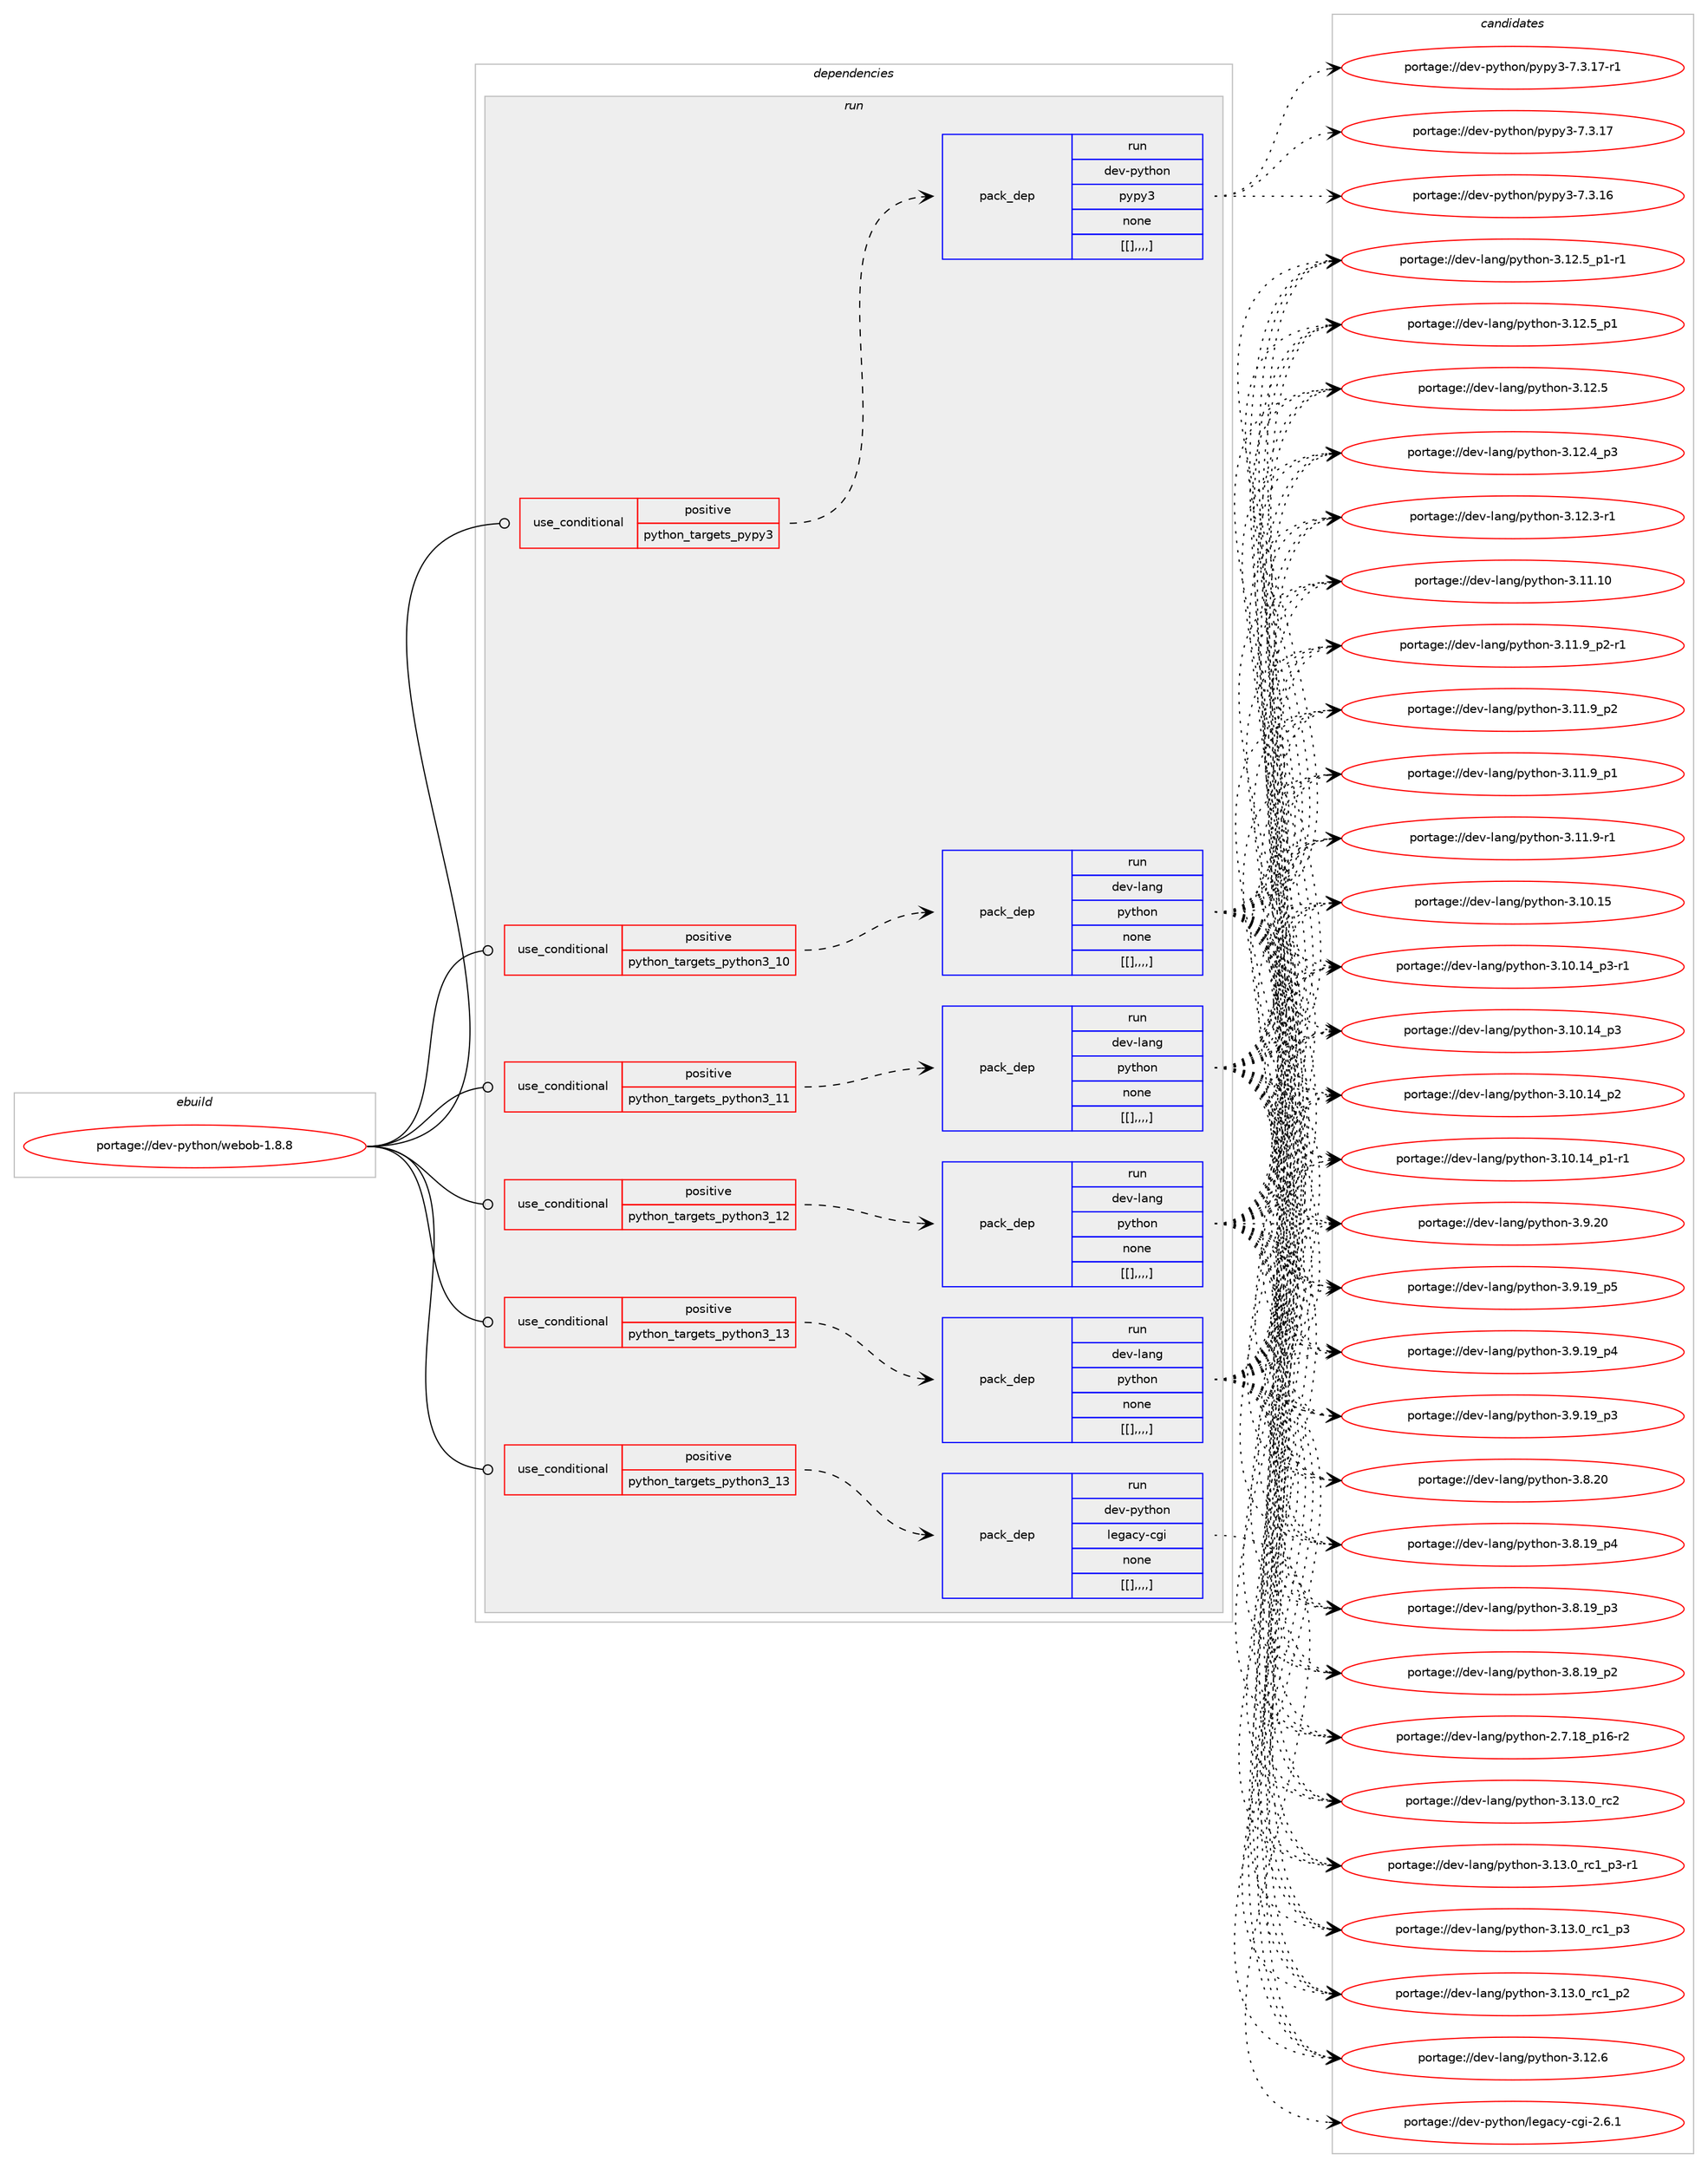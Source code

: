 digraph prolog {

# *************
# Graph options
# *************

newrank=true;
concentrate=true;
compound=true;
graph [rankdir=LR,fontname=Helvetica,fontsize=10,ranksep=1.5];#, ranksep=2.5, nodesep=0.2];
edge  [arrowhead=vee];
node  [fontname=Helvetica,fontsize=10];

# **********
# The ebuild
# **********

subgraph cluster_leftcol {
color=gray;
label=<<i>ebuild</i>>;
id [label="portage://dev-python/webob-1.8.8", color=red, width=4, href="../dev-python/webob-1.8.8.svg"];
}

# ****************
# The dependencies
# ****************

subgraph cluster_midcol {
color=gray;
label=<<i>dependencies</i>>;
subgraph cluster_compile {
fillcolor="#eeeeee";
style=filled;
label=<<i>compile</i>>;
}
subgraph cluster_compileandrun {
fillcolor="#eeeeee";
style=filled;
label=<<i>compile and run</i>>;
}
subgraph cluster_run {
fillcolor="#eeeeee";
style=filled;
label=<<i>run</i>>;
subgraph cond42224 {
dependency169625 [label=<<TABLE BORDER="0" CELLBORDER="1" CELLSPACING="0" CELLPADDING="4"><TR><TD ROWSPAN="3" CELLPADDING="10">use_conditional</TD></TR><TR><TD>positive</TD></TR><TR><TD>python_targets_pypy3</TD></TR></TABLE>>, shape=none, color=red];
subgraph pack126135 {
dependency169626 [label=<<TABLE BORDER="0" CELLBORDER="1" CELLSPACING="0" CELLPADDING="4" WIDTH="220"><TR><TD ROWSPAN="6" CELLPADDING="30">pack_dep</TD></TR><TR><TD WIDTH="110">run</TD></TR><TR><TD>dev-python</TD></TR><TR><TD>pypy3</TD></TR><TR><TD>none</TD></TR><TR><TD>[[],,,,]</TD></TR></TABLE>>, shape=none, color=blue];
}
dependency169625:e -> dependency169626:w [weight=20,style="dashed",arrowhead="vee"];
}
id:e -> dependency169625:w [weight=20,style="solid",arrowhead="odot"];
subgraph cond42225 {
dependency169627 [label=<<TABLE BORDER="0" CELLBORDER="1" CELLSPACING="0" CELLPADDING="4"><TR><TD ROWSPAN="3" CELLPADDING="10">use_conditional</TD></TR><TR><TD>positive</TD></TR><TR><TD>python_targets_python3_10</TD></TR></TABLE>>, shape=none, color=red];
subgraph pack126136 {
dependency169628 [label=<<TABLE BORDER="0" CELLBORDER="1" CELLSPACING="0" CELLPADDING="4" WIDTH="220"><TR><TD ROWSPAN="6" CELLPADDING="30">pack_dep</TD></TR><TR><TD WIDTH="110">run</TD></TR><TR><TD>dev-lang</TD></TR><TR><TD>python</TD></TR><TR><TD>none</TD></TR><TR><TD>[[],,,,]</TD></TR></TABLE>>, shape=none, color=blue];
}
dependency169627:e -> dependency169628:w [weight=20,style="dashed",arrowhead="vee"];
}
id:e -> dependency169627:w [weight=20,style="solid",arrowhead="odot"];
subgraph cond42226 {
dependency169629 [label=<<TABLE BORDER="0" CELLBORDER="1" CELLSPACING="0" CELLPADDING="4"><TR><TD ROWSPAN="3" CELLPADDING="10">use_conditional</TD></TR><TR><TD>positive</TD></TR><TR><TD>python_targets_python3_11</TD></TR></TABLE>>, shape=none, color=red];
subgraph pack126137 {
dependency169630 [label=<<TABLE BORDER="0" CELLBORDER="1" CELLSPACING="0" CELLPADDING="4" WIDTH="220"><TR><TD ROWSPAN="6" CELLPADDING="30">pack_dep</TD></TR><TR><TD WIDTH="110">run</TD></TR><TR><TD>dev-lang</TD></TR><TR><TD>python</TD></TR><TR><TD>none</TD></TR><TR><TD>[[],,,,]</TD></TR></TABLE>>, shape=none, color=blue];
}
dependency169629:e -> dependency169630:w [weight=20,style="dashed",arrowhead="vee"];
}
id:e -> dependency169629:w [weight=20,style="solid",arrowhead="odot"];
subgraph cond42227 {
dependency169631 [label=<<TABLE BORDER="0" CELLBORDER="1" CELLSPACING="0" CELLPADDING="4"><TR><TD ROWSPAN="3" CELLPADDING="10">use_conditional</TD></TR><TR><TD>positive</TD></TR><TR><TD>python_targets_python3_12</TD></TR></TABLE>>, shape=none, color=red];
subgraph pack126138 {
dependency169632 [label=<<TABLE BORDER="0" CELLBORDER="1" CELLSPACING="0" CELLPADDING="4" WIDTH="220"><TR><TD ROWSPAN="6" CELLPADDING="30">pack_dep</TD></TR><TR><TD WIDTH="110">run</TD></TR><TR><TD>dev-lang</TD></TR><TR><TD>python</TD></TR><TR><TD>none</TD></TR><TR><TD>[[],,,,]</TD></TR></TABLE>>, shape=none, color=blue];
}
dependency169631:e -> dependency169632:w [weight=20,style="dashed",arrowhead="vee"];
}
id:e -> dependency169631:w [weight=20,style="solid",arrowhead="odot"];
subgraph cond42228 {
dependency169633 [label=<<TABLE BORDER="0" CELLBORDER="1" CELLSPACING="0" CELLPADDING="4"><TR><TD ROWSPAN="3" CELLPADDING="10">use_conditional</TD></TR><TR><TD>positive</TD></TR><TR><TD>python_targets_python3_13</TD></TR></TABLE>>, shape=none, color=red];
subgraph pack126139 {
dependency169634 [label=<<TABLE BORDER="0" CELLBORDER="1" CELLSPACING="0" CELLPADDING="4" WIDTH="220"><TR><TD ROWSPAN="6" CELLPADDING="30">pack_dep</TD></TR><TR><TD WIDTH="110">run</TD></TR><TR><TD>dev-lang</TD></TR><TR><TD>python</TD></TR><TR><TD>none</TD></TR><TR><TD>[[],,,,]</TD></TR></TABLE>>, shape=none, color=blue];
}
dependency169633:e -> dependency169634:w [weight=20,style="dashed",arrowhead="vee"];
}
id:e -> dependency169633:w [weight=20,style="solid",arrowhead="odot"];
subgraph cond42229 {
dependency169635 [label=<<TABLE BORDER="0" CELLBORDER="1" CELLSPACING="0" CELLPADDING="4"><TR><TD ROWSPAN="3" CELLPADDING="10">use_conditional</TD></TR><TR><TD>positive</TD></TR><TR><TD>python_targets_python3_13</TD></TR></TABLE>>, shape=none, color=red];
subgraph pack126140 {
dependency169636 [label=<<TABLE BORDER="0" CELLBORDER="1" CELLSPACING="0" CELLPADDING="4" WIDTH="220"><TR><TD ROWSPAN="6" CELLPADDING="30">pack_dep</TD></TR><TR><TD WIDTH="110">run</TD></TR><TR><TD>dev-python</TD></TR><TR><TD>legacy-cgi</TD></TR><TR><TD>none</TD></TR><TR><TD>[[],,,,]</TD></TR></TABLE>>, shape=none, color=blue];
}
dependency169635:e -> dependency169636:w [weight=20,style="dashed",arrowhead="vee"];
}
id:e -> dependency169635:w [weight=20,style="solid",arrowhead="odot"];
}
}

# **************
# The candidates
# **************

subgraph cluster_choices {
rank=same;
color=gray;
label=<<i>candidates</i>>;

subgraph choice126135 {
color=black;
nodesep=1;
choice100101118451121211161041111104711212111212151455546514649554511449 [label="portage://dev-python/pypy3-7.3.17-r1", color=red, width=4,href="../dev-python/pypy3-7.3.17-r1.svg"];
choice10010111845112121116104111110471121211121215145554651464955 [label="portage://dev-python/pypy3-7.3.17", color=red, width=4,href="../dev-python/pypy3-7.3.17.svg"];
choice10010111845112121116104111110471121211121215145554651464954 [label="portage://dev-python/pypy3-7.3.16", color=red, width=4,href="../dev-python/pypy3-7.3.16.svg"];
dependency169626:e -> choice100101118451121211161041111104711212111212151455546514649554511449:w [style=dotted,weight="100"];
dependency169626:e -> choice10010111845112121116104111110471121211121215145554651464955:w [style=dotted,weight="100"];
dependency169626:e -> choice10010111845112121116104111110471121211121215145554651464954:w [style=dotted,weight="100"];
}
subgraph choice126136 {
color=black;
nodesep=1;
choice10010111845108971101034711212111610411111045514649514648951149950 [label="portage://dev-lang/python-3.13.0_rc2", color=red, width=4,href="../dev-lang/python-3.13.0_rc2.svg"];
choice1001011184510897110103471121211161041111104551464951464895114994995112514511449 [label="portage://dev-lang/python-3.13.0_rc1_p3-r1", color=red, width=4,href="../dev-lang/python-3.13.0_rc1_p3-r1.svg"];
choice100101118451089711010347112121116104111110455146495146489511499499511251 [label="portage://dev-lang/python-3.13.0_rc1_p3", color=red, width=4,href="../dev-lang/python-3.13.0_rc1_p3.svg"];
choice100101118451089711010347112121116104111110455146495146489511499499511250 [label="portage://dev-lang/python-3.13.0_rc1_p2", color=red, width=4,href="../dev-lang/python-3.13.0_rc1_p2.svg"];
choice10010111845108971101034711212111610411111045514649504654 [label="portage://dev-lang/python-3.12.6", color=red, width=4,href="../dev-lang/python-3.12.6.svg"];
choice1001011184510897110103471121211161041111104551464950465395112494511449 [label="portage://dev-lang/python-3.12.5_p1-r1", color=red, width=4,href="../dev-lang/python-3.12.5_p1-r1.svg"];
choice100101118451089711010347112121116104111110455146495046539511249 [label="portage://dev-lang/python-3.12.5_p1", color=red, width=4,href="../dev-lang/python-3.12.5_p1.svg"];
choice10010111845108971101034711212111610411111045514649504653 [label="portage://dev-lang/python-3.12.5", color=red, width=4,href="../dev-lang/python-3.12.5.svg"];
choice100101118451089711010347112121116104111110455146495046529511251 [label="portage://dev-lang/python-3.12.4_p3", color=red, width=4,href="../dev-lang/python-3.12.4_p3.svg"];
choice100101118451089711010347112121116104111110455146495046514511449 [label="portage://dev-lang/python-3.12.3-r1", color=red, width=4,href="../dev-lang/python-3.12.3-r1.svg"];
choice1001011184510897110103471121211161041111104551464949464948 [label="portage://dev-lang/python-3.11.10", color=red, width=4,href="../dev-lang/python-3.11.10.svg"];
choice1001011184510897110103471121211161041111104551464949465795112504511449 [label="portage://dev-lang/python-3.11.9_p2-r1", color=red, width=4,href="../dev-lang/python-3.11.9_p2-r1.svg"];
choice100101118451089711010347112121116104111110455146494946579511250 [label="portage://dev-lang/python-3.11.9_p2", color=red, width=4,href="../dev-lang/python-3.11.9_p2.svg"];
choice100101118451089711010347112121116104111110455146494946579511249 [label="portage://dev-lang/python-3.11.9_p1", color=red, width=4,href="../dev-lang/python-3.11.9_p1.svg"];
choice100101118451089711010347112121116104111110455146494946574511449 [label="portage://dev-lang/python-3.11.9-r1", color=red, width=4,href="../dev-lang/python-3.11.9-r1.svg"];
choice1001011184510897110103471121211161041111104551464948464953 [label="portage://dev-lang/python-3.10.15", color=red, width=4,href="../dev-lang/python-3.10.15.svg"];
choice100101118451089711010347112121116104111110455146494846495295112514511449 [label="portage://dev-lang/python-3.10.14_p3-r1", color=red, width=4,href="../dev-lang/python-3.10.14_p3-r1.svg"];
choice10010111845108971101034711212111610411111045514649484649529511251 [label="portage://dev-lang/python-3.10.14_p3", color=red, width=4,href="../dev-lang/python-3.10.14_p3.svg"];
choice10010111845108971101034711212111610411111045514649484649529511250 [label="portage://dev-lang/python-3.10.14_p2", color=red, width=4,href="../dev-lang/python-3.10.14_p2.svg"];
choice100101118451089711010347112121116104111110455146494846495295112494511449 [label="portage://dev-lang/python-3.10.14_p1-r1", color=red, width=4,href="../dev-lang/python-3.10.14_p1-r1.svg"];
choice10010111845108971101034711212111610411111045514657465048 [label="portage://dev-lang/python-3.9.20", color=red, width=4,href="../dev-lang/python-3.9.20.svg"];
choice100101118451089711010347112121116104111110455146574649579511253 [label="portage://dev-lang/python-3.9.19_p5", color=red, width=4,href="../dev-lang/python-3.9.19_p5.svg"];
choice100101118451089711010347112121116104111110455146574649579511252 [label="portage://dev-lang/python-3.9.19_p4", color=red, width=4,href="../dev-lang/python-3.9.19_p4.svg"];
choice100101118451089711010347112121116104111110455146574649579511251 [label="portage://dev-lang/python-3.9.19_p3", color=red, width=4,href="../dev-lang/python-3.9.19_p3.svg"];
choice10010111845108971101034711212111610411111045514656465048 [label="portage://dev-lang/python-3.8.20", color=red, width=4,href="../dev-lang/python-3.8.20.svg"];
choice100101118451089711010347112121116104111110455146564649579511252 [label="portage://dev-lang/python-3.8.19_p4", color=red, width=4,href="../dev-lang/python-3.8.19_p4.svg"];
choice100101118451089711010347112121116104111110455146564649579511251 [label="portage://dev-lang/python-3.8.19_p3", color=red, width=4,href="../dev-lang/python-3.8.19_p3.svg"];
choice100101118451089711010347112121116104111110455146564649579511250 [label="portage://dev-lang/python-3.8.19_p2", color=red, width=4,href="../dev-lang/python-3.8.19_p2.svg"];
choice100101118451089711010347112121116104111110455046554649569511249544511450 [label="portage://dev-lang/python-2.7.18_p16-r2", color=red, width=4,href="../dev-lang/python-2.7.18_p16-r2.svg"];
dependency169628:e -> choice10010111845108971101034711212111610411111045514649514648951149950:w [style=dotted,weight="100"];
dependency169628:e -> choice1001011184510897110103471121211161041111104551464951464895114994995112514511449:w [style=dotted,weight="100"];
dependency169628:e -> choice100101118451089711010347112121116104111110455146495146489511499499511251:w [style=dotted,weight="100"];
dependency169628:e -> choice100101118451089711010347112121116104111110455146495146489511499499511250:w [style=dotted,weight="100"];
dependency169628:e -> choice10010111845108971101034711212111610411111045514649504654:w [style=dotted,weight="100"];
dependency169628:e -> choice1001011184510897110103471121211161041111104551464950465395112494511449:w [style=dotted,weight="100"];
dependency169628:e -> choice100101118451089711010347112121116104111110455146495046539511249:w [style=dotted,weight="100"];
dependency169628:e -> choice10010111845108971101034711212111610411111045514649504653:w [style=dotted,weight="100"];
dependency169628:e -> choice100101118451089711010347112121116104111110455146495046529511251:w [style=dotted,weight="100"];
dependency169628:e -> choice100101118451089711010347112121116104111110455146495046514511449:w [style=dotted,weight="100"];
dependency169628:e -> choice1001011184510897110103471121211161041111104551464949464948:w [style=dotted,weight="100"];
dependency169628:e -> choice1001011184510897110103471121211161041111104551464949465795112504511449:w [style=dotted,weight="100"];
dependency169628:e -> choice100101118451089711010347112121116104111110455146494946579511250:w [style=dotted,weight="100"];
dependency169628:e -> choice100101118451089711010347112121116104111110455146494946579511249:w [style=dotted,weight="100"];
dependency169628:e -> choice100101118451089711010347112121116104111110455146494946574511449:w [style=dotted,weight="100"];
dependency169628:e -> choice1001011184510897110103471121211161041111104551464948464953:w [style=dotted,weight="100"];
dependency169628:e -> choice100101118451089711010347112121116104111110455146494846495295112514511449:w [style=dotted,weight="100"];
dependency169628:e -> choice10010111845108971101034711212111610411111045514649484649529511251:w [style=dotted,weight="100"];
dependency169628:e -> choice10010111845108971101034711212111610411111045514649484649529511250:w [style=dotted,weight="100"];
dependency169628:e -> choice100101118451089711010347112121116104111110455146494846495295112494511449:w [style=dotted,weight="100"];
dependency169628:e -> choice10010111845108971101034711212111610411111045514657465048:w [style=dotted,weight="100"];
dependency169628:e -> choice100101118451089711010347112121116104111110455146574649579511253:w [style=dotted,weight="100"];
dependency169628:e -> choice100101118451089711010347112121116104111110455146574649579511252:w [style=dotted,weight="100"];
dependency169628:e -> choice100101118451089711010347112121116104111110455146574649579511251:w [style=dotted,weight="100"];
dependency169628:e -> choice10010111845108971101034711212111610411111045514656465048:w [style=dotted,weight="100"];
dependency169628:e -> choice100101118451089711010347112121116104111110455146564649579511252:w [style=dotted,weight="100"];
dependency169628:e -> choice100101118451089711010347112121116104111110455146564649579511251:w [style=dotted,weight="100"];
dependency169628:e -> choice100101118451089711010347112121116104111110455146564649579511250:w [style=dotted,weight="100"];
dependency169628:e -> choice100101118451089711010347112121116104111110455046554649569511249544511450:w [style=dotted,weight="100"];
}
subgraph choice126137 {
color=black;
nodesep=1;
choice10010111845108971101034711212111610411111045514649514648951149950 [label="portage://dev-lang/python-3.13.0_rc2", color=red, width=4,href="../dev-lang/python-3.13.0_rc2.svg"];
choice1001011184510897110103471121211161041111104551464951464895114994995112514511449 [label="portage://dev-lang/python-3.13.0_rc1_p3-r1", color=red, width=4,href="../dev-lang/python-3.13.0_rc1_p3-r1.svg"];
choice100101118451089711010347112121116104111110455146495146489511499499511251 [label="portage://dev-lang/python-3.13.0_rc1_p3", color=red, width=4,href="../dev-lang/python-3.13.0_rc1_p3.svg"];
choice100101118451089711010347112121116104111110455146495146489511499499511250 [label="portage://dev-lang/python-3.13.0_rc1_p2", color=red, width=4,href="../dev-lang/python-3.13.0_rc1_p2.svg"];
choice10010111845108971101034711212111610411111045514649504654 [label="portage://dev-lang/python-3.12.6", color=red, width=4,href="../dev-lang/python-3.12.6.svg"];
choice1001011184510897110103471121211161041111104551464950465395112494511449 [label="portage://dev-lang/python-3.12.5_p1-r1", color=red, width=4,href="../dev-lang/python-3.12.5_p1-r1.svg"];
choice100101118451089711010347112121116104111110455146495046539511249 [label="portage://dev-lang/python-3.12.5_p1", color=red, width=4,href="../dev-lang/python-3.12.5_p1.svg"];
choice10010111845108971101034711212111610411111045514649504653 [label="portage://dev-lang/python-3.12.5", color=red, width=4,href="../dev-lang/python-3.12.5.svg"];
choice100101118451089711010347112121116104111110455146495046529511251 [label="portage://dev-lang/python-3.12.4_p3", color=red, width=4,href="../dev-lang/python-3.12.4_p3.svg"];
choice100101118451089711010347112121116104111110455146495046514511449 [label="portage://dev-lang/python-3.12.3-r1", color=red, width=4,href="../dev-lang/python-3.12.3-r1.svg"];
choice1001011184510897110103471121211161041111104551464949464948 [label="portage://dev-lang/python-3.11.10", color=red, width=4,href="../dev-lang/python-3.11.10.svg"];
choice1001011184510897110103471121211161041111104551464949465795112504511449 [label="portage://dev-lang/python-3.11.9_p2-r1", color=red, width=4,href="../dev-lang/python-3.11.9_p2-r1.svg"];
choice100101118451089711010347112121116104111110455146494946579511250 [label="portage://dev-lang/python-3.11.9_p2", color=red, width=4,href="../dev-lang/python-3.11.9_p2.svg"];
choice100101118451089711010347112121116104111110455146494946579511249 [label="portage://dev-lang/python-3.11.9_p1", color=red, width=4,href="../dev-lang/python-3.11.9_p1.svg"];
choice100101118451089711010347112121116104111110455146494946574511449 [label="portage://dev-lang/python-3.11.9-r1", color=red, width=4,href="../dev-lang/python-3.11.9-r1.svg"];
choice1001011184510897110103471121211161041111104551464948464953 [label="portage://dev-lang/python-3.10.15", color=red, width=4,href="../dev-lang/python-3.10.15.svg"];
choice100101118451089711010347112121116104111110455146494846495295112514511449 [label="portage://dev-lang/python-3.10.14_p3-r1", color=red, width=4,href="../dev-lang/python-3.10.14_p3-r1.svg"];
choice10010111845108971101034711212111610411111045514649484649529511251 [label="portage://dev-lang/python-3.10.14_p3", color=red, width=4,href="../dev-lang/python-3.10.14_p3.svg"];
choice10010111845108971101034711212111610411111045514649484649529511250 [label="portage://dev-lang/python-3.10.14_p2", color=red, width=4,href="../dev-lang/python-3.10.14_p2.svg"];
choice100101118451089711010347112121116104111110455146494846495295112494511449 [label="portage://dev-lang/python-3.10.14_p1-r1", color=red, width=4,href="../dev-lang/python-3.10.14_p1-r1.svg"];
choice10010111845108971101034711212111610411111045514657465048 [label="portage://dev-lang/python-3.9.20", color=red, width=4,href="../dev-lang/python-3.9.20.svg"];
choice100101118451089711010347112121116104111110455146574649579511253 [label="portage://dev-lang/python-3.9.19_p5", color=red, width=4,href="../dev-lang/python-3.9.19_p5.svg"];
choice100101118451089711010347112121116104111110455146574649579511252 [label="portage://dev-lang/python-3.9.19_p4", color=red, width=4,href="../dev-lang/python-3.9.19_p4.svg"];
choice100101118451089711010347112121116104111110455146574649579511251 [label="portage://dev-lang/python-3.9.19_p3", color=red, width=4,href="../dev-lang/python-3.9.19_p3.svg"];
choice10010111845108971101034711212111610411111045514656465048 [label="portage://dev-lang/python-3.8.20", color=red, width=4,href="../dev-lang/python-3.8.20.svg"];
choice100101118451089711010347112121116104111110455146564649579511252 [label="portage://dev-lang/python-3.8.19_p4", color=red, width=4,href="../dev-lang/python-3.8.19_p4.svg"];
choice100101118451089711010347112121116104111110455146564649579511251 [label="portage://dev-lang/python-3.8.19_p3", color=red, width=4,href="../dev-lang/python-3.8.19_p3.svg"];
choice100101118451089711010347112121116104111110455146564649579511250 [label="portage://dev-lang/python-3.8.19_p2", color=red, width=4,href="../dev-lang/python-3.8.19_p2.svg"];
choice100101118451089711010347112121116104111110455046554649569511249544511450 [label="portage://dev-lang/python-2.7.18_p16-r2", color=red, width=4,href="../dev-lang/python-2.7.18_p16-r2.svg"];
dependency169630:e -> choice10010111845108971101034711212111610411111045514649514648951149950:w [style=dotted,weight="100"];
dependency169630:e -> choice1001011184510897110103471121211161041111104551464951464895114994995112514511449:w [style=dotted,weight="100"];
dependency169630:e -> choice100101118451089711010347112121116104111110455146495146489511499499511251:w [style=dotted,weight="100"];
dependency169630:e -> choice100101118451089711010347112121116104111110455146495146489511499499511250:w [style=dotted,weight="100"];
dependency169630:e -> choice10010111845108971101034711212111610411111045514649504654:w [style=dotted,weight="100"];
dependency169630:e -> choice1001011184510897110103471121211161041111104551464950465395112494511449:w [style=dotted,weight="100"];
dependency169630:e -> choice100101118451089711010347112121116104111110455146495046539511249:w [style=dotted,weight="100"];
dependency169630:e -> choice10010111845108971101034711212111610411111045514649504653:w [style=dotted,weight="100"];
dependency169630:e -> choice100101118451089711010347112121116104111110455146495046529511251:w [style=dotted,weight="100"];
dependency169630:e -> choice100101118451089711010347112121116104111110455146495046514511449:w [style=dotted,weight="100"];
dependency169630:e -> choice1001011184510897110103471121211161041111104551464949464948:w [style=dotted,weight="100"];
dependency169630:e -> choice1001011184510897110103471121211161041111104551464949465795112504511449:w [style=dotted,weight="100"];
dependency169630:e -> choice100101118451089711010347112121116104111110455146494946579511250:w [style=dotted,weight="100"];
dependency169630:e -> choice100101118451089711010347112121116104111110455146494946579511249:w [style=dotted,weight="100"];
dependency169630:e -> choice100101118451089711010347112121116104111110455146494946574511449:w [style=dotted,weight="100"];
dependency169630:e -> choice1001011184510897110103471121211161041111104551464948464953:w [style=dotted,weight="100"];
dependency169630:e -> choice100101118451089711010347112121116104111110455146494846495295112514511449:w [style=dotted,weight="100"];
dependency169630:e -> choice10010111845108971101034711212111610411111045514649484649529511251:w [style=dotted,weight="100"];
dependency169630:e -> choice10010111845108971101034711212111610411111045514649484649529511250:w [style=dotted,weight="100"];
dependency169630:e -> choice100101118451089711010347112121116104111110455146494846495295112494511449:w [style=dotted,weight="100"];
dependency169630:e -> choice10010111845108971101034711212111610411111045514657465048:w [style=dotted,weight="100"];
dependency169630:e -> choice100101118451089711010347112121116104111110455146574649579511253:w [style=dotted,weight="100"];
dependency169630:e -> choice100101118451089711010347112121116104111110455146574649579511252:w [style=dotted,weight="100"];
dependency169630:e -> choice100101118451089711010347112121116104111110455146574649579511251:w [style=dotted,weight="100"];
dependency169630:e -> choice10010111845108971101034711212111610411111045514656465048:w [style=dotted,weight="100"];
dependency169630:e -> choice100101118451089711010347112121116104111110455146564649579511252:w [style=dotted,weight="100"];
dependency169630:e -> choice100101118451089711010347112121116104111110455146564649579511251:w [style=dotted,weight="100"];
dependency169630:e -> choice100101118451089711010347112121116104111110455146564649579511250:w [style=dotted,weight="100"];
dependency169630:e -> choice100101118451089711010347112121116104111110455046554649569511249544511450:w [style=dotted,weight="100"];
}
subgraph choice126138 {
color=black;
nodesep=1;
choice10010111845108971101034711212111610411111045514649514648951149950 [label="portage://dev-lang/python-3.13.0_rc2", color=red, width=4,href="../dev-lang/python-3.13.0_rc2.svg"];
choice1001011184510897110103471121211161041111104551464951464895114994995112514511449 [label="portage://dev-lang/python-3.13.0_rc1_p3-r1", color=red, width=4,href="../dev-lang/python-3.13.0_rc1_p3-r1.svg"];
choice100101118451089711010347112121116104111110455146495146489511499499511251 [label="portage://dev-lang/python-3.13.0_rc1_p3", color=red, width=4,href="../dev-lang/python-3.13.0_rc1_p3.svg"];
choice100101118451089711010347112121116104111110455146495146489511499499511250 [label="portage://dev-lang/python-3.13.0_rc1_p2", color=red, width=4,href="../dev-lang/python-3.13.0_rc1_p2.svg"];
choice10010111845108971101034711212111610411111045514649504654 [label="portage://dev-lang/python-3.12.6", color=red, width=4,href="../dev-lang/python-3.12.6.svg"];
choice1001011184510897110103471121211161041111104551464950465395112494511449 [label="portage://dev-lang/python-3.12.5_p1-r1", color=red, width=4,href="../dev-lang/python-3.12.5_p1-r1.svg"];
choice100101118451089711010347112121116104111110455146495046539511249 [label="portage://dev-lang/python-3.12.5_p1", color=red, width=4,href="../dev-lang/python-3.12.5_p1.svg"];
choice10010111845108971101034711212111610411111045514649504653 [label="portage://dev-lang/python-3.12.5", color=red, width=4,href="../dev-lang/python-3.12.5.svg"];
choice100101118451089711010347112121116104111110455146495046529511251 [label="portage://dev-lang/python-3.12.4_p3", color=red, width=4,href="../dev-lang/python-3.12.4_p3.svg"];
choice100101118451089711010347112121116104111110455146495046514511449 [label="portage://dev-lang/python-3.12.3-r1", color=red, width=4,href="../dev-lang/python-3.12.3-r1.svg"];
choice1001011184510897110103471121211161041111104551464949464948 [label="portage://dev-lang/python-3.11.10", color=red, width=4,href="../dev-lang/python-3.11.10.svg"];
choice1001011184510897110103471121211161041111104551464949465795112504511449 [label="portage://dev-lang/python-3.11.9_p2-r1", color=red, width=4,href="../dev-lang/python-3.11.9_p2-r1.svg"];
choice100101118451089711010347112121116104111110455146494946579511250 [label="portage://dev-lang/python-3.11.9_p2", color=red, width=4,href="../dev-lang/python-3.11.9_p2.svg"];
choice100101118451089711010347112121116104111110455146494946579511249 [label="portage://dev-lang/python-3.11.9_p1", color=red, width=4,href="../dev-lang/python-3.11.9_p1.svg"];
choice100101118451089711010347112121116104111110455146494946574511449 [label="portage://dev-lang/python-3.11.9-r1", color=red, width=4,href="../dev-lang/python-3.11.9-r1.svg"];
choice1001011184510897110103471121211161041111104551464948464953 [label="portage://dev-lang/python-3.10.15", color=red, width=4,href="../dev-lang/python-3.10.15.svg"];
choice100101118451089711010347112121116104111110455146494846495295112514511449 [label="portage://dev-lang/python-3.10.14_p3-r1", color=red, width=4,href="../dev-lang/python-3.10.14_p3-r1.svg"];
choice10010111845108971101034711212111610411111045514649484649529511251 [label="portage://dev-lang/python-3.10.14_p3", color=red, width=4,href="../dev-lang/python-3.10.14_p3.svg"];
choice10010111845108971101034711212111610411111045514649484649529511250 [label="portage://dev-lang/python-3.10.14_p2", color=red, width=4,href="../dev-lang/python-3.10.14_p2.svg"];
choice100101118451089711010347112121116104111110455146494846495295112494511449 [label="portage://dev-lang/python-3.10.14_p1-r1", color=red, width=4,href="../dev-lang/python-3.10.14_p1-r1.svg"];
choice10010111845108971101034711212111610411111045514657465048 [label="portage://dev-lang/python-3.9.20", color=red, width=4,href="../dev-lang/python-3.9.20.svg"];
choice100101118451089711010347112121116104111110455146574649579511253 [label="portage://dev-lang/python-3.9.19_p5", color=red, width=4,href="../dev-lang/python-3.9.19_p5.svg"];
choice100101118451089711010347112121116104111110455146574649579511252 [label="portage://dev-lang/python-3.9.19_p4", color=red, width=4,href="../dev-lang/python-3.9.19_p4.svg"];
choice100101118451089711010347112121116104111110455146574649579511251 [label="portage://dev-lang/python-3.9.19_p3", color=red, width=4,href="../dev-lang/python-3.9.19_p3.svg"];
choice10010111845108971101034711212111610411111045514656465048 [label="portage://dev-lang/python-3.8.20", color=red, width=4,href="../dev-lang/python-3.8.20.svg"];
choice100101118451089711010347112121116104111110455146564649579511252 [label="portage://dev-lang/python-3.8.19_p4", color=red, width=4,href="../dev-lang/python-3.8.19_p4.svg"];
choice100101118451089711010347112121116104111110455146564649579511251 [label="portage://dev-lang/python-3.8.19_p3", color=red, width=4,href="../dev-lang/python-3.8.19_p3.svg"];
choice100101118451089711010347112121116104111110455146564649579511250 [label="portage://dev-lang/python-3.8.19_p2", color=red, width=4,href="../dev-lang/python-3.8.19_p2.svg"];
choice100101118451089711010347112121116104111110455046554649569511249544511450 [label="portage://dev-lang/python-2.7.18_p16-r2", color=red, width=4,href="../dev-lang/python-2.7.18_p16-r2.svg"];
dependency169632:e -> choice10010111845108971101034711212111610411111045514649514648951149950:w [style=dotted,weight="100"];
dependency169632:e -> choice1001011184510897110103471121211161041111104551464951464895114994995112514511449:w [style=dotted,weight="100"];
dependency169632:e -> choice100101118451089711010347112121116104111110455146495146489511499499511251:w [style=dotted,weight="100"];
dependency169632:e -> choice100101118451089711010347112121116104111110455146495146489511499499511250:w [style=dotted,weight="100"];
dependency169632:e -> choice10010111845108971101034711212111610411111045514649504654:w [style=dotted,weight="100"];
dependency169632:e -> choice1001011184510897110103471121211161041111104551464950465395112494511449:w [style=dotted,weight="100"];
dependency169632:e -> choice100101118451089711010347112121116104111110455146495046539511249:w [style=dotted,weight="100"];
dependency169632:e -> choice10010111845108971101034711212111610411111045514649504653:w [style=dotted,weight="100"];
dependency169632:e -> choice100101118451089711010347112121116104111110455146495046529511251:w [style=dotted,weight="100"];
dependency169632:e -> choice100101118451089711010347112121116104111110455146495046514511449:w [style=dotted,weight="100"];
dependency169632:e -> choice1001011184510897110103471121211161041111104551464949464948:w [style=dotted,weight="100"];
dependency169632:e -> choice1001011184510897110103471121211161041111104551464949465795112504511449:w [style=dotted,weight="100"];
dependency169632:e -> choice100101118451089711010347112121116104111110455146494946579511250:w [style=dotted,weight="100"];
dependency169632:e -> choice100101118451089711010347112121116104111110455146494946579511249:w [style=dotted,weight="100"];
dependency169632:e -> choice100101118451089711010347112121116104111110455146494946574511449:w [style=dotted,weight="100"];
dependency169632:e -> choice1001011184510897110103471121211161041111104551464948464953:w [style=dotted,weight="100"];
dependency169632:e -> choice100101118451089711010347112121116104111110455146494846495295112514511449:w [style=dotted,weight="100"];
dependency169632:e -> choice10010111845108971101034711212111610411111045514649484649529511251:w [style=dotted,weight="100"];
dependency169632:e -> choice10010111845108971101034711212111610411111045514649484649529511250:w [style=dotted,weight="100"];
dependency169632:e -> choice100101118451089711010347112121116104111110455146494846495295112494511449:w [style=dotted,weight="100"];
dependency169632:e -> choice10010111845108971101034711212111610411111045514657465048:w [style=dotted,weight="100"];
dependency169632:e -> choice100101118451089711010347112121116104111110455146574649579511253:w [style=dotted,weight="100"];
dependency169632:e -> choice100101118451089711010347112121116104111110455146574649579511252:w [style=dotted,weight="100"];
dependency169632:e -> choice100101118451089711010347112121116104111110455146574649579511251:w [style=dotted,weight="100"];
dependency169632:e -> choice10010111845108971101034711212111610411111045514656465048:w [style=dotted,weight="100"];
dependency169632:e -> choice100101118451089711010347112121116104111110455146564649579511252:w [style=dotted,weight="100"];
dependency169632:e -> choice100101118451089711010347112121116104111110455146564649579511251:w [style=dotted,weight="100"];
dependency169632:e -> choice100101118451089711010347112121116104111110455146564649579511250:w [style=dotted,weight="100"];
dependency169632:e -> choice100101118451089711010347112121116104111110455046554649569511249544511450:w [style=dotted,weight="100"];
}
subgraph choice126139 {
color=black;
nodesep=1;
choice10010111845108971101034711212111610411111045514649514648951149950 [label="portage://dev-lang/python-3.13.0_rc2", color=red, width=4,href="../dev-lang/python-3.13.0_rc2.svg"];
choice1001011184510897110103471121211161041111104551464951464895114994995112514511449 [label="portage://dev-lang/python-3.13.0_rc1_p3-r1", color=red, width=4,href="../dev-lang/python-3.13.0_rc1_p3-r1.svg"];
choice100101118451089711010347112121116104111110455146495146489511499499511251 [label="portage://dev-lang/python-3.13.0_rc1_p3", color=red, width=4,href="../dev-lang/python-3.13.0_rc1_p3.svg"];
choice100101118451089711010347112121116104111110455146495146489511499499511250 [label="portage://dev-lang/python-3.13.0_rc1_p2", color=red, width=4,href="../dev-lang/python-3.13.0_rc1_p2.svg"];
choice10010111845108971101034711212111610411111045514649504654 [label="portage://dev-lang/python-3.12.6", color=red, width=4,href="../dev-lang/python-3.12.6.svg"];
choice1001011184510897110103471121211161041111104551464950465395112494511449 [label="portage://dev-lang/python-3.12.5_p1-r1", color=red, width=4,href="../dev-lang/python-3.12.5_p1-r1.svg"];
choice100101118451089711010347112121116104111110455146495046539511249 [label="portage://dev-lang/python-3.12.5_p1", color=red, width=4,href="../dev-lang/python-3.12.5_p1.svg"];
choice10010111845108971101034711212111610411111045514649504653 [label="portage://dev-lang/python-3.12.5", color=red, width=4,href="../dev-lang/python-3.12.5.svg"];
choice100101118451089711010347112121116104111110455146495046529511251 [label="portage://dev-lang/python-3.12.4_p3", color=red, width=4,href="../dev-lang/python-3.12.4_p3.svg"];
choice100101118451089711010347112121116104111110455146495046514511449 [label="portage://dev-lang/python-3.12.3-r1", color=red, width=4,href="../dev-lang/python-3.12.3-r1.svg"];
choice1001011184510897110103471121211161041111104551464949464948 [label="portage://dev-lang/python-3.11.10", color=red, width=4,href="../dev-lang/python-3.11.10.svg"];
choice1001011184510897110103471121211161041111104551464949465795112504511449 [label="portage://dev-lang/python-3.11.9_p2-r1", color=red, width=4,href="../dev-lang/python-3.11.9_p2-r1.svg"];
choice100101118451089711010347112121116104111110455146494946579511250 [label="portage://dev-lang/python-3.11.9_p2", color=red, width=4,href="../dev-lang/python-3.11.9_p2.svg"];
choice100101118451089711010347112121116104111110455146494946579511249 [label="portage://dev-lang/python-3.11.9_p1", color=red, width=4,href="../dev-lang/python-3.11.9_p1.svg"];
choice100101118451089711010347112121116104111110455146494946574511449 [label="portage://dev-lang/python-3.11.9-r1", color=red, width=4,href="../dev-lang/python-3.11.9-r1.svg"];
choice1001011184510897110103471121211161041111104551464948464953 [label="portage://dev-lang/python-3.10.15", color=red, width=4,href="../dev-lang/python-3.10.15.svg"];
choice100101118451089711010347112121116104111110455146494846495295112514511449 [label="portage://dev-lang/python-3.10.14_p3-r1", color=red, width=4,href="../dev-lang/python-3.10.14_p3-r1.svg"];
choice10010111845108971101034711212111610411111045514649484649529511251 [label="portage://dev-lang/python-3.10.14_p3", color=red, width=4,href="../dev-lang/python-3.10.14_p3.svg"];
choice10010111845108971101034711212111610411111045514649484649529511250 [label="portage://dev-lang/python-3.10.14_p2", color=red, width=4,href="../dev-lang/python-3.10.14_p2.svg"];
choice100101118451089711010347112121116104111110455146494846495295112494511449 [label="portage://dev-lang/python-3.10.14_p1-r1", color=red, width=4,href="../dev-lang/python-3.10.14_p1-r1.svg"];
choice10010111845108971101034711212111610411111045514657465048 [label="portage://dev-lang/python-3.9.20", color=red, width=4,href="../dev-lang/python-3.9.20.svg"];
choice100101118451089711010347112121116104111110455146574649579511253 [label="portage://dev-lang/python-3.9.19_p5", color=red, width=4,href="../dev-lang/python-3.9.19_p5.svg"];
choice100101118451089711010347112121116104111110455146574649579511252 [label="portage://dev-lang/python-3.9.19_p4", color=red, width=4,href="../dev-lang/python-3.9.19_p4.svg"];
choice100101118451089711010347112121116104111110455146574649579511251 [label="portage://dev-lang/python-3.9.19_p3", color=red, width=4,href="../dev-lang/python-3.9.19_p3.svg"];
choice10010111845108971101034711212111610411111045514656465048 [label="portage://dev-lang/python-3.8.20", color=red, width=4,href="../dev-lang/python-3.8.20.svg"];
choice100101118451089711010347112121116104111110455146564649579511252 [label="portage://dev-lang/python-3.8.19_p4", color=red, width=4,href="../dev-lang/python-3.8.19_p4.svg"];
choice100101118451089711010347112121116104111110455146564649579511251 [label="portage://dev-lang/python-3.8.19_p3", color=red, width=4,href="../dev-lang/python-3.8.19_p3.svg"];
choice100101118451089711010347112121116104111110455146564649579511250 [label="portage://dev-lang/python-3.8.19_p2", color=red, width=4,href="../dev-lang/python-3.8.19_p2.svg"];
choice100101118451089711010347112121116104111110455046554649569511249544511450 [label="portage://dev-lang/python-2.7.18_p16-r2", color=red, width=4,href="../dev-lang/python-2.7.18_p16-r2.svg"];
dependency169634:e -> choice10010111845108971101034711212111610411111045514649514648951149950:w [style=dotted,weight="100"];
dependency169634:e -> choice1001011184510897110103471121211161041111104551464951464895114994995112514511449:w [style=dotted,weight="100"];
dependency169634:e -> choice100101118451089711010347112121116104111110455146495146489511499499511251:w [style=dotted,weight="100"];
dependency169634:e -> choice100101118451089711010347112121116104111110455146495146489511499499511250:w [style=dotted,weight="100"];
dependency169634:e -> choice10010111845108971101034711212111610411111045514649504654:w [style=dotted,weight="100"];
dependency169634:e -> choice1001011184510897110103471121211161041111104551464950465395112494511449:w [style=dotted,weight="100"];
dependency169634:e -> choice100101118451089711010347112121116104111110455146495046539511249:w [style=dotted,weight="100"];
dependency169634:e -> choice10010111845108971101034711212111610411111045514649504653:w [style=dotted,weight="100"];
dependency169634:e -> choice100101118451089711010347112121116104111110455146495046529511251:w [style=dotted,weight="100"];
dependency169634:e -> choice100101118451089711010347112121116104111110455146495046514511449:w [style=dotted,weight="100"];
dependency169634:e -> choice1001011184510897110103471121211161041111104551464949464948:w [style=dotted,weight="100"];
dependency169634:e -> choice1001011184510897110103471121211161041111104551464949465795112504511449:w [style=dotted,weight="100"];
dependency169634:e -> choice100101118451089711010347112121116104111110455146494946579511250:w [style=dotted,weight="100"];
dependency169634:e -> choice100101118451089711010347112121116104111110455146494946579511249:w [style=dotted,weight="100"];
dependency169634:e -> choice100101118451089711010347112121116104111110455146494946574511449:w [style=dotted,weight="100"];
dependency169634:e -> choice1001011184510897110103471121211161041111104551464948464953:w [style=dotted,weight="100"];
dependency169634:e -> choice100101118451089711010347112121116104111110455146494846495295112514511449:w [style=dotted,weight="100"];
dependency169634:e -> choice10010111845108971101034711212111610411111045514649484649529511251:w [style=dotted,weight="100"];
dependency169634:e -> choice10010111845108971101034711212111610411111045514649484649529511250:w [style=dotted,weight="100"];
dependency169634:e -> choice100101118451089711010347112121116104111110455146494846495295112494511449:w [style=dotted,weight="100"];
dependency169634:e -> choice10010111845108971101034711212111610411111045514657465048:w [style=dotted,weight="100"];
dependency169634:e -> choice100101118451089711010347112121116104111110455146574649579511253:w [style=dotted,weight="100"];
dependency169634:e -> choice100101118451089711010347112121116104111110455146574649579511252:w [style=dotted,weight="100"];
dependency169634:e -> choice100101118451089711010347112121116104111110455146574649579511251:w [style=dotted,weight="100"];
dependency169634:e -> choice10010111845108971101034711212111610411111045514656465048:w [style=dotted,weight="100"];
dependency169634:e -> choice100101118451089711010347112121116104111110455146564649579511252:w [style=dotted,weight="100"];
dependency169634:e -> choice100101118451089711010347112121116104111110455146564649579511251:w [style=dotted,weight="100"];
dependency169634:e -> choice100101118451089711010347112121116104111110455146564649579511250:w [style=dotted,weight="100"];
dependency169634:e -> choice100101118451089711010347112121116104111110455046554649569511249544511450:w [style=dotted,weight="100"];
}
subgraph choice126140 {
color=black;
nodesep=1;
choice100101118451121211161041111104710810110397991214599103105455046544649 [label="portage://dev-python/legacy-cgi-2.6.1", color=red, width=4,href="../dev-python/legacy-cgi-2.6.1.svg"];
dependency169636:e -> choice100101118451121211161041111104710810110397991214599103105455046544649:w [style=dotted,weight="100"];
}
}

}
